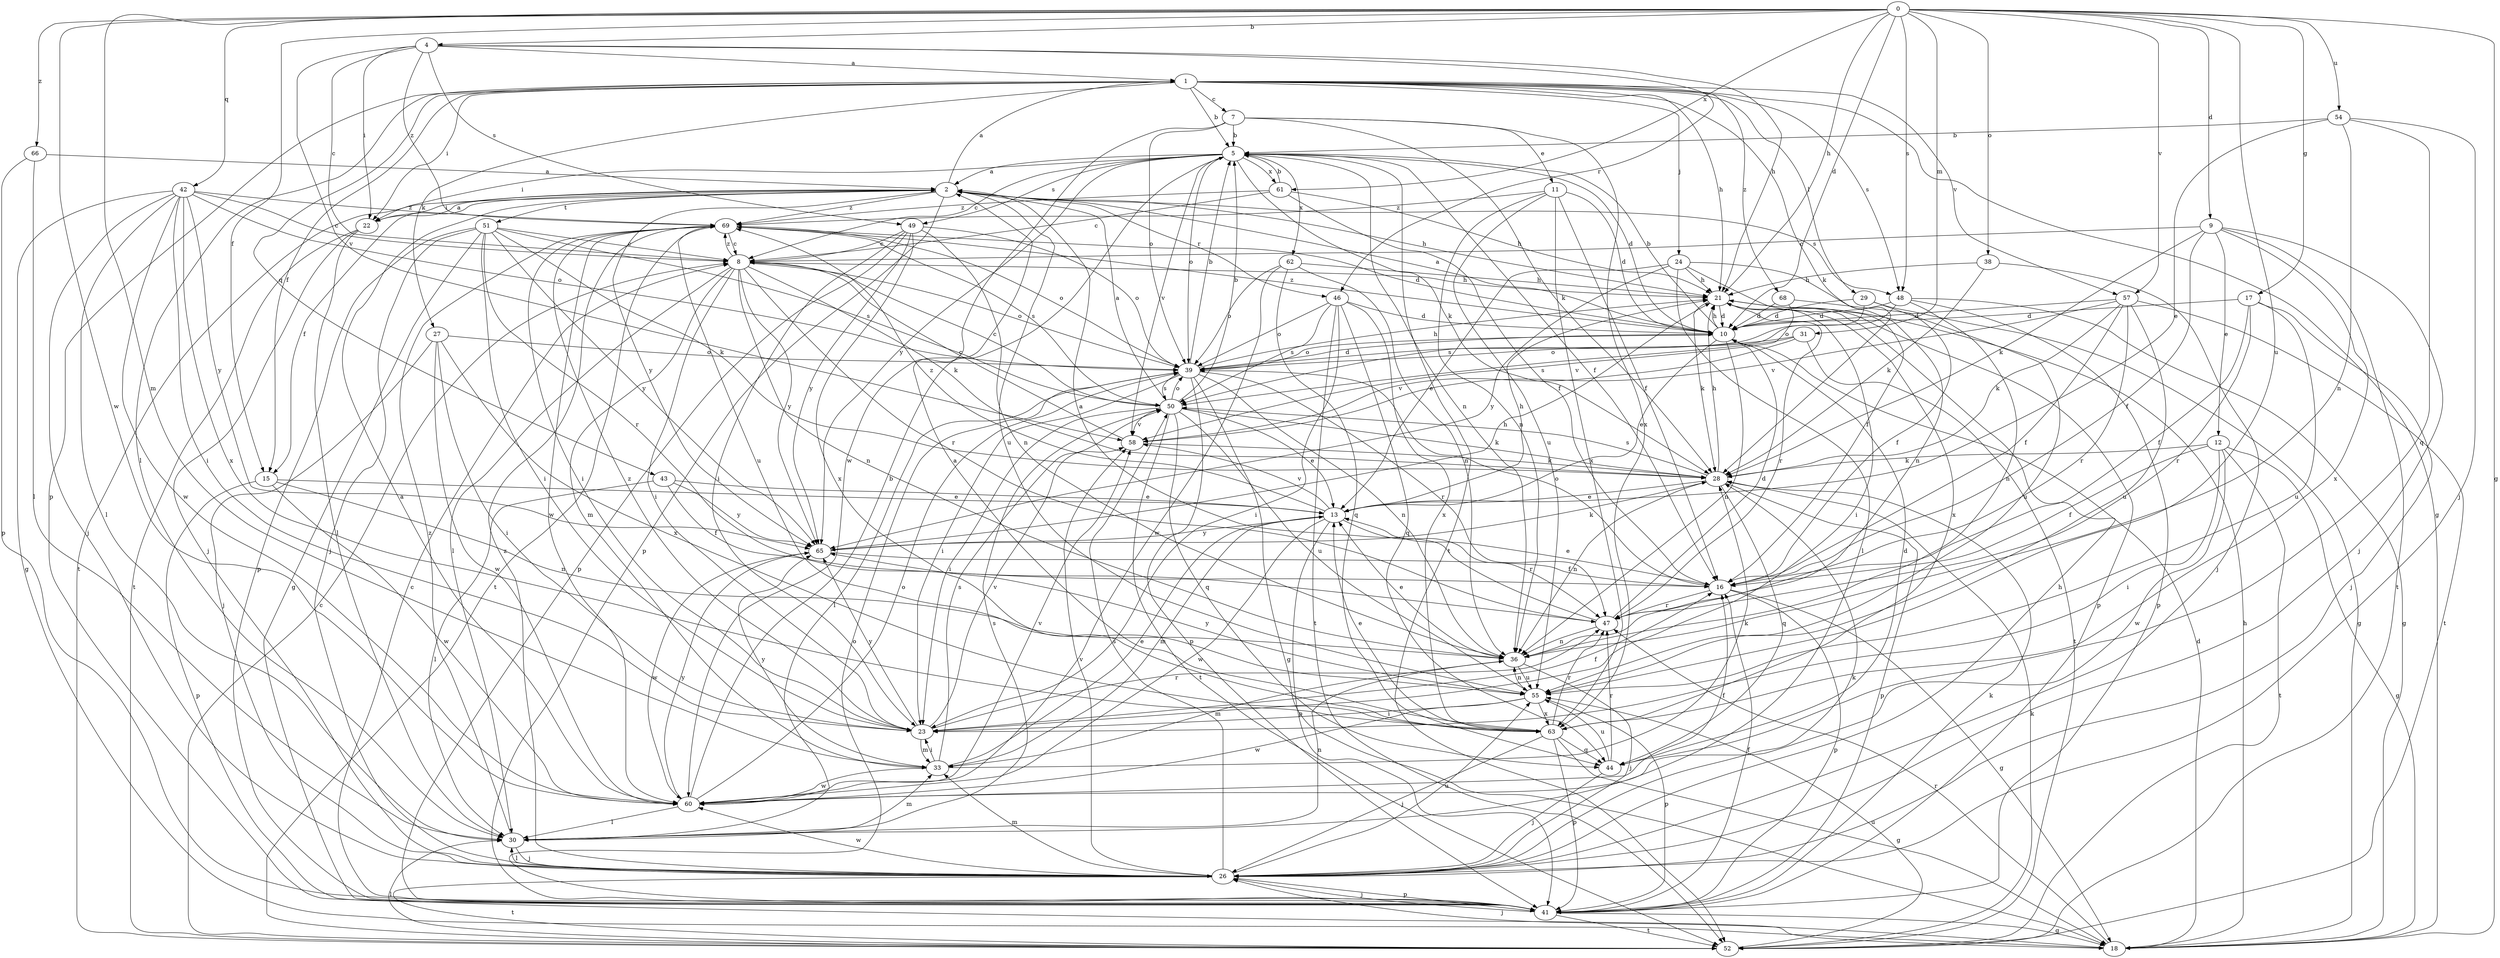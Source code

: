 strict digraph  {
0;
1;
2;
4;
5;
7;
8;
9;
10;
11;
12;
13;
15;
16;
17;
18;
21;
22;
23;
24;
26;
27;
28;
29;
30;
31;
33;
36;
38;
39;
41;
42;
43;
44;
46;
47;
48;
49;
50;
51;
52;
54;
55;
57;
58;
60;
61;
62;
63;
65;
66;
68;
69;
0 -> 4  [label=b];
0 -> 9  [label=d];
0 -> 10  [label=d];
0 -> 15  [label=f];
0 -> 17  [label=g];
0 -> 18  [label=g];
0 -> 21  [label=h];
0 -> 31  [label=m];
0 -> 33  [label=m];
0 -> 38  [label=o];
0 -> 42  [label=q];
0 -> 48  [label=s];
0 -> 54  [label=u];
0 -> 55  [label=u];
0 -> 57  [label=v];
0 -> 60  [label=w];
0 -> 61  [label=x];
0 -> 66  [label=z];
1 -> 5  [label=b];
1 -> 7  [label=c];
1 -> 15  [label=f];
1 -> 18  [label=g];
1 -> 21  [label=h];
1 -> 22  [label=i];
1 -> 24  [label=j];
1 -> 27  [label=k];
1 -> 28  [label=k];
1 -> 29  [label=l];
1 -> 30  [label=l];
1 -> 41  [label=p];
1 -> 43  [label=q];
1 -> 48  [label=s];
1 -> 57  [label=v];
1 -> 68  [label=z];
2 -> 1  [label=a];
2 -> 15  [label=f];
2 -> 21  [label=h];
2 -> 22  [label=i];
2 -> 41  [label=p];
2 -> 46  [label=r];
2 -> 48  [label=s];
2 -> 51  [label=t];
2 -> 52  [label=t];
2 -> 55  [label=u];
2 -> 65  [label=y];
2 -> 69  [label=z];
4 -> 1  [label=a];
4 -> 8  [label=c];
4 -> 21  [label=h];
4 -> 22  [label=i];
4 -> 46  [label=r];
4 -> 49  [label=s];
4 -> 58  [label=v];
4 -> 69  [label=z];
5 -> 2  [label=a];
5 -> 8  [label=c];
5 -> 10  [label=d];
5 -> 16  [label=f];
5 -> 22  [label=i];
5 -> 28  [label=k];
5 -> 36  [label=n];
5 -> 39  [label=o];
5 -> 49  [label=s];
5 -> 52  [label=t];
5 -> 58  [label=v];
5 -> 61  [label=x];
5 -> 62  [label=x];
5 -> 65  [label=y];
7 -> 5  [label=b];
7 -> 11  [label=e];
7 -> 28  [label=k];
7 -> 39  [label=o];
7 -> 60  [label=w];
7 -> 63  [label=x];
8 -> 21  [label=h];
8 -> 23  [label=i];
8 -> 28  [label=k];
8 -> 30  [label=l];
8 -> 33  [label=m];
8 -> 36  [label=n];
8 -> 39  [label=o];
8 -> 47  [label=r];
8 -> 65  [label=y];
8 -> 69  [label=z];
9 -> 8  [label=c];
9 -> 12  [label=e];
9 -> 16  [label=f];
9 -> 26  [label=j];
9 -> 28  [label=k];
9 -> 52  [label=t];
9 -> 63  [label=x];
10 -> 2  [label=a];
10 -> 5  [label=b];
10 -> 13  [label=e];
10 -> 21  [label=h];
10 -> 36  [label=n];
10 -> 39  [label=o];
10 -> 69  [label=z];
11 -> 10  [label=d];
11 -> 16  [label=f];
11 -> 36  [label=n];
11 -> 55  [label=u];
11 -> 63  [label=x];
11 -> 69  [label=z];
12 -> 16  [label=f];
12 -> 18  [label=g];
12 -> 23  [label=i];
12 -> 28  [label=k];
12 -> 52  [label=t];
12 -> 60  [label=w];
13 -> 21  [label=h];
13 -> 33  [label=m];
13 -> 41  [label=p];
13 -> 47  [label=r];
13 -> 58  [label=v];
13 -> 60  [label=w];
13 -> 65  [label=y];
13 -> 69  [label=z];
15 -> 13  [label=e];
15 -> 36  [label=n];
15 -> 41  [label=p];
15 -> 60  [label=w];
16 -> 13  [label=e];
16 -> 18  [label=g];
16 -> 39  [label=o];
16 -> 41  [label=p];
16 -> 47  [label=r];
17 -> 10  [label=d];
17 -> 16  [label=f];
17 -> 26  [label=j];
17 -> 47  [label=r];
17 -> 55  [label=u];
18 -> 10  [label=d];
18 -> 21  [label=h];
18 -> 26  [label=j];
18 -> 47  [label=r];
21 -> 10  [label=d];
21 -> 23  [label=i];
21 -> 28  [label=k];
21 -> 41  [label=p];
21 -> 47  [label=r];
21 -> 63  [label=x];
22 -> 2  [label=a];
22 -> 26  [label=j];
22 -> 30  [label=l];
22 -> 52  [label=t];
23 -> 16  [label=f];
23 -> 33  [label=m];
23 -> 47  [label=r];
23 -> 58  [label=v];
23 -> 65  [label=y];
23 -> 69  [label=z];
24 -> 13  [label=e];
24 -> 16  [label=f];
24 -> 21  [label=h];
24 -> 30  [label=l];
24 -> 36  [label=n];
24 -> 65  [label=y];
26 -> 21  [label=h];
26 -> 28  [label=k];
26 -> 30  [label=l];
26 -> 33  [label=m];
26 -> 41  [label=p];
26 -> 50  [label=s];
26 -> 52  [label=t];
26 -> 55  [label=u];
26 -> 58  [label=v];
26 -> 60  [label=w];
26 -> 69  [label=z];
27 -> 23  [label=i];
27 -> 26  [label=j];
27 -> 39  [label=o];
27 -> 60  [label=w];
27 -> 63  [label=x];
28 -> 13  [label=e];
28 -> 21  [label=h];
28 -> 36  [label=n];
28 -> 41  [label=p];
28 -> 44  [label=q];
28 -> 50  [label=s];
29 -> 10  [label=d];
29 -> 18  [label=g];
29 -> 50  [label=s];
29 -> 55  [label=u];
30 -> 26  [label=j];
30 -> 33  [label=m];
30 -> 36  [label=n];
30 -> 50  [label=s];
30 -> 69  [label=z];
31 -> 39  [label=o];
31 -> 50  [label=s];
31 -> 52  [label=t];
31 -> 58  [label=v];
33 -> 13  [label=e];
33 -> 23  [label=i];
33 -> 28  [label=k];
33 -> 50  [label=s];
33 -> 60  [label=w];
33 -> 65  [label=y];
36 -> 13  [label=e];
36 -> 26  [label=j];
36 -> 33  [label=m];
36 -> 55  [label=u];
38 -> 21  [label=h];
38 -> 26  [label=j];
38 -> 28  [label=k];
39 -> 5  [label=b];
39 -> 10  [label=d];
39 -> 18  [label=g];
39 -> 21  [label=h];
39 -> 23  [label=i];
39 -> 30  [label=l];
39 -> 36  [label=n];
39 -> 41  [label=p];
39 -> 47  [label=r];
39 -> 50  [label=s];
41 -> 8  [label=c];
41 -> 16  [label=f];
41 -> 18  [label=g];
41 -> 26  [label=j];
41 -> 28  [label=k];
41 -> 39  [label=o];
41 -> 52  [label=t];
42 -> 8  [label=c];
42 -> 18  [label=g];
42 -> 23  [label=i];
42 -> 26  [label=j];
42 -> 30  [label=l];
42 -> 39  [label=o];
42 -> 60  [label=w];
42 -> 63  [label=x];
42 -> 65  [label=y];
42 -> 69  [label=z];
43 -> 13  [label=e];
43 -> 16  [label=f];
43 -> 30  [label=l];
43 -> 65  [label=y];
44 -> 10  [label=d];
44 -> 26  [label=j];
44 -> 47  [label=r];
44 -> 55  [label=u];
46 -> 10  [label=d];
46 -> 23  [label=i];
46 -> 39  [label=o];
46 -> 44  [label=q];
46 -> 50  [label=s];
46 -> 52  [label=t];
46 -> 63  [label=x];
47 -> 2  [label=a];
47 -> 10  [label=d];
47 -> 36  [label=n];
48 -> 10  [label=d];
48 -> 18  [label=g];
48 -> 36  [label=n];
48 -> 39  [label=o];
48 -> 41  [label=p];
49 -> 8  [label=c];
49 -> 23  [label=i];
49 -> 36  [label=n];
49 -> 39  [label=o];
49 -> 41  [label=p];
49 -> 63  [label=x];
49 -> 65  [label=y];
50 -> 2  [label=a];
50 -> 5  [label=b];
50 -> 8  [label=c];
50 -> 13  [label=e];
50 -> 23  [label=i];
50 -> 28  [label=k];
50 -> 39  [label=o];
50 -> 44  [label=q];
50 -> 52  [label=t];
50 -> 55  [label=u];
50 -> 58  [label=v];
51 -> 8  [label=c];
51 -> 18  [label=g];
51 -> 23  [label=i];
51 -> 26  [label=j];
51 -> 28  [label=k];
51 -> 41  [label=p];
51 -> 47  [label=r];
51 -> 50  [label=s];
51 -> 65  [label=y];
52 -> 8  [label=c];
52 -> 28  [label=k];
52 -> 30  [label=l];
52 -> 55  [label=u];
54 -> 5  [label=b];
54 -> 13  [label=e];
54 -> 26  [label=j];
54 -> 36  [label=n];
54 -> 44  [label=q];
55 -> 23  [label=i];
55 -> 36  [label=n];
55 -> 41  [label=p];
55 -> 60  [label=w];
55 -> 63  [label=x];
55 -> 65  [label=y];
57 -> 10  [label=d];
57 -> 16  [label=f];
57 -> 28  [label=k];
57 -> 47  [label=r];
57 -> 52  [label=t];
57 -> 55  [label=u];
57 -> 58  [label=v];
58 -> 8  [label=c];
58 -> 28  [label=k];
60 -> 2  [label=a];
60 -> 5  [label=b];
60 -> 16  [label=f];
60 -> 30  [label=l];
60 -> 39  [label=o];
60 -> 58  [label=v];
60 -> 65  [label=y];
61 -> 5  [label=b];
61 -> 8  [label=c];
61 -> 16  [label=f];
61 -> 21  [label=h];
61 -> 69  [label=z];
62 -> 21  [label=h];
62 -> 36  [label=n];
62 -> 39  [label=o];
62 -> 44  [label=q];
62 -> 60  [label=w];
63 -> 2  [label=a];
63 -> 13  [label=e];
63 -> 18  [label=g];
63 -> 26  [label=j];
63 -> 41  [label=p];
63 -> 44  [label=q];
63 -> 47  [label=r];
65 -> 16  [label=f];
65 -> 21  [label=h];
65 -> 28  [label=k];
65 -> 60  [label=w];
66 -> 2  [label=a];
66 -> 30  [label=l];
66 -> 41  [label=p];
68 -> 10  [label=d];
68 -> 16  [label=f];
68 -> 58  [label=v];
69 -> 8  [label=c];
69 -> 10  [label=d];
69 -> 23  [label=i];
69 -> 39  [label=o];
69 -> 50  [label=s];
69 -> 52  [label=t];
69 -> 55  [label=u];
69 -> 60  [label=w];
}

